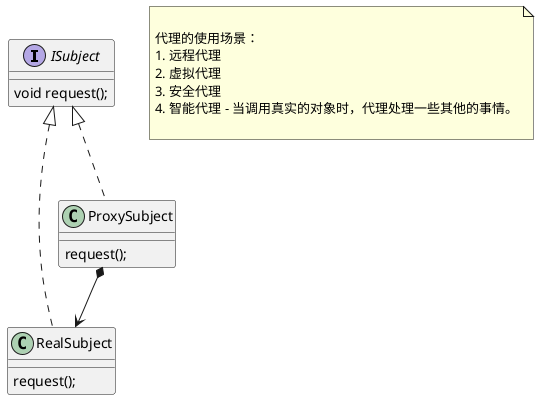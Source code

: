 @startuml

interface ISubject {
    void request();
}

class RealSubject implements ISubject {

    request();

}

class ProxySubject implements ISubject {

    request();
}

ProxySubject *--> RealSubject


note as N1

  代理的使用场景：
  1. 远程代理
  2. 虚拟代理
  3. 安全代理
  4. 智能代理 - 当调用真实的对象时，代理处理一些其他的事情。

end note


@enduml
